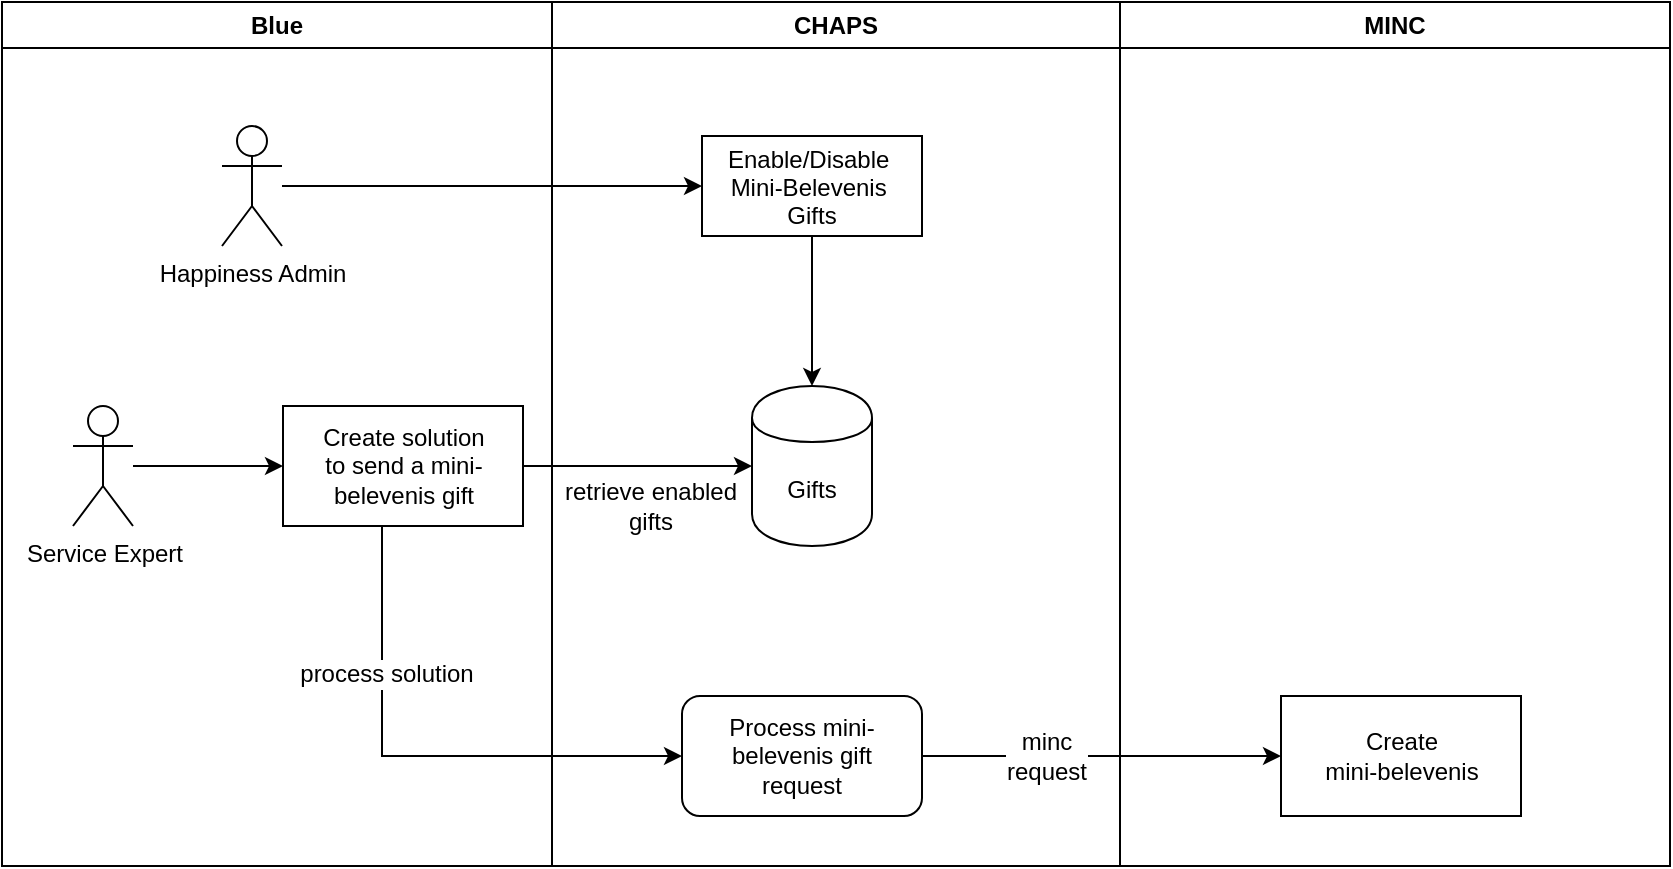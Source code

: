 <mxfile version="12.2.9" type="github" pages="1">
  <diagram name="Page-1" id="e7e014a7-5840-1c2e-5031-d8a46d1fe8dd">
    <mxGraphModel dx="2066" dy="1114" grid="1" gridSize="10" guides="1" tooltips="1" connect="1" arrows="1" fold="1" page="1" pageScale="1" pageWidth="1169" pageHeight="826" background="#ffffff" math="0" shadow="0">
      <root>
        <mxCell id="0"/>
        <mxCell id="1" parent="0"/>
        <mxCell id="2" value="Blue" style="swimlane;whiteSpace=wrap" parent="1" vertex="1">
          <mxGeometry x="170" y="128" width="275" height="432" as="geometry"/>
        </mxCell>
        <mxCell id="8bgQxgsieyUmaJh0PoK6-41" value="Happiness Admin" style="shape=umlActor;verticalLabelPosition=bottom;labelBackgroundColor=#ffffff;verticalAlign=top;html=1;outlineConnect=0;" vertex="1" parent="2">
          <mxGeometry x="110" y="62" width="30" height="60" as="geometry"/>
        </mxCell>
        <mxCell id="8bgQxgsieyUmaJh0PoK6-50" style="edgeStyle=orthogonalEdgeStyle;rounded=0;orthogonalLoop=1;jettySize=auto;html=1;" edge="1" parent="2" source="8bgQxgsieyUmaJh0PoK6-48" target="8bgQxgsieyUmaJh0PoK6-49">
          <mxGeometry relative="1" as="geometry"/>
        </mxCell>
        <mxCell id="8bgQxgsieyUmaJh0PoK6-48" value="Service Expert" style="shape=umlActor;verticalLabelPosition=bottom;labelBackgroundColor=#ffffff;verticalAlign=top;html=1;outlineConnect=0;" vertex="1" parent="2">
          <mxGeometry x="35.5" y="202" width="30" height="60" as="geometry"/>
        </mxCell>
        <mxCell id="8bgQxgsieyUmaJh0PoK6-49" value="Create solution&lt;br&gt;to send a mini-belevenis gift" style="rounded=0;whiteSpace=wrap;html=1;" vertex="1" parent="2">
          <mxGeometry x="140.5" y="202" width="120" height="60" as="geometry"/>
        </mxCell>
        <mxCell id="3" value="CHAPS" style="swimlane;whiteSpace=wrap" parent="1" vertex="1">
          <mxGeometry x="445" y="128" width="284" height="432" as="geometry"/>
        </mxCell>
        <mxCell id="17" value="" style="endArrow=open;strokeColor=#FF0000;endFill=1;rounded=0" parent="3" target="16" edge="1">
          <mxGeometry relative="1" as="geometry">
            <mxPoint x="75" y="160" as="sourcePoint"/>
          </mxGeometry>
        </mxCell>
        <mxCell id="8bgQxgsieyUmaJh0PoK6-47" style="edgeStyle=orthogonalEdgeStyle;rounded=0;orthogonalLoop=1;jettySize=auto;html=1;" edge="1" parent="3" source="7" target="8bgQxgsieyUmaJh0PoK6-46">
          <mxGeometry relative="1" as="geometry"/>
        </mxCell>
        <mxCell id="7" value="Enable/Disable &#xa;Mini-Belevenis &#xa;Gifts" style="" parent="3" vertex="1">
          <mxGeometry x="75" y="67" width="110" height="50" as="geometry"/>
        </mxCell>
        <mxCell id="8bgQxgsieyUmaJh0PoK6-46" value="Gifts" style="shape=cylinder;whiteSpace=wrap;html=1;boundedLbl=1;backgroundOutline=1;" vertex="1" parent="3">
          <mxGeometry x="100" y="192" width="60" height="80" as="geometry"/>
        </mxCell>
        <mxCell id="8bgQxgsieyUmaJh0PoK6-53" value="Process mini-belevenis gift &lt;br&gt;request" style="rounded=1;whiteSpace=wrap;html=1;" vertex="1" parent="3">
          <mxGeometry x="65" y="347" width="120" height="60" as="geometry"/>
        </mxCell>
        <mxCell id="4" value="MINC" style="swimlane;whiteSpace=wrap" parent="1" vertex="1">
          <mxGeometry x="729" y="128" width="275" height="432" as="geometry"/>
        </mxCell>
        <mxCell id="8bgQxgsieyUmaJh0PoK6-56" value="Create &lt;br&gt;mini-belevenis" style="rounded=0;whiteSpace=wrap;html=1;" vertex="1" parent="4">
          <mxGeometry x="80.5" y="347" width="120" height="60" as="geometry"/>
        </mxCell>
        <mxCell id="8bgQxgsieyUmaJh0PoK6-43" style="edgeStyle=orthogonalEdgeStyle;rounded=0;orthogonalLoop=1;jettySize=auto;html=1;" edge="1" parent="1" source="8bgQxgsieyUmaJh0PoK6-41" target="7">
          <mxGeometry relative="1" as="geometry"/>
        </mxCell>
        <mxCell id="8bgQxgsieyUmaJh0PoK6-51" style="edgeStyle=orthogonalEdgeStyle;rounded=0;orthogonalLoop=1;jettySize=auto;html=1;" edge="1" parent="1" source="8bgQxgsieyUmaJh0PoK6-49" target="8bgQxgsieyUmaJh0PoK6-46">
          <mxGeometry relative="1" as="geometry"/>
        </mxCell>
        <mxCell id="8bgQxgsieyUmaJh0PoK6-52" value="retrieve enabled&lt;br&gt;gifts" style="text;html=1;align=center;verticalAlign=middle;resizable=0;points=[];;labelBackgroundColor=#ffffff;" vertex="1" connectable="0" parent="8bgQxgsieyUmaJh0PoK6-51">
          <mxGeometry x="-0.2" y="-3" relative="1" as="geometry">
            <mxPoint x="17" y="17" as="offset"/>
          </mxGeometry>
        </mxCell>
        <mxCell id="8bgQxgsieyUmaJh0PoK6-54" style="edgeStyle=orthogonalEdgeStyle;rounded=0;orthogonalLoop=1;jettySize=auto;html=1;entryX=0;entryY=0.5;entryDx=0;entryDy=0;" edge="1" parent="1" source="8bgQxgsieyUmaJh0PoK6-49" target="8bgQxgsieyUmaJh0PoK6-53">
          <mxGeometry relative="1" as="geometry">
            <Array as="points">
              <mxPoint x="360" y="505"/>
            </Array>
          </mxGeometry>
        </mxCell>
        <mxCell id="8bgQxgsieyUmaJh0PoK6-55" value="process solution" style="text;html=1;align=center;verticalAlign=middle;resizable=0;points=[];;labelBackgroundColor=#ffffff;" vertex="1" connectable="0" parent="8bgQxgsieyUmaJh0PoK6-54">
          <mxGeometry x="-0.447" y="2" relative="1" as="geometry">
            <mxPoint as="offset"/>
          </mxGeometry>
        </mxCell>
        <mxCell id="8bgQxgsieyUmaJh0PoK6-59" style="edgeStyle=orthogonalEdgeStyle;rounded=0;orthogonalLoop=1;jettySize=auto;html=1;" edge="1" parent="1" source="8bgQxgsieyUmaJh0PoK6-53" target="8bgQxgsieyUmaJh0PoK6-56">
          <mxGeometry relative="1" as="geometry"/>
        </mxCell>
        <mxCell id="8bgQxgsieyUmaJh0PoK6-60" value="minc&lt;br&gt;request" style="text;html=1;align=center;verticalAlign=middle;resizable=0;points=[];;labelBackgroundColor=#ffffff;" vertex="1" connectable="0" parent="8bgQxgsieyUmaJh0PoK6-59">
          <mxGeometry x="-0.386" relative="1" as="geometry">
            <mxPoint x="7" as="offset"/>
          </mxGeometry>
        </mxCell>
      </root>
    </mxGraphModel>
  </diagram>
</mxfile>
